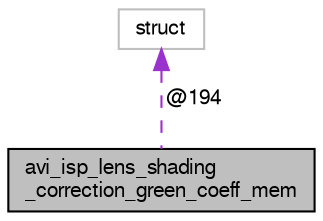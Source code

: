 digraph "avi_isp_lens_shading_correction_green_coeff_mem"
{
  edge [fontname="FreeSans",fontsize="10",labelfontname="FreeSans",labelfontsize="10"];
  node [fontname="FreeSans",fontsize="10",shape=record];
  Node1 [label="avi_isp_lens_shading\l_correction_green_coeff_mem",height=0.2,width=0.4,color="black", fillcolor="grey75", style="filled", fontcolor="black"];
  Node2 -> Node1 [dir="back",color="darkorchid3",fontsize="10",style="dashed",label=" @194" ,fontname="FreeSans"];
  Node2 [label="struct",height=0.2,width=0.4,color="grey75", fillcolor="white", style="filled"];
}
